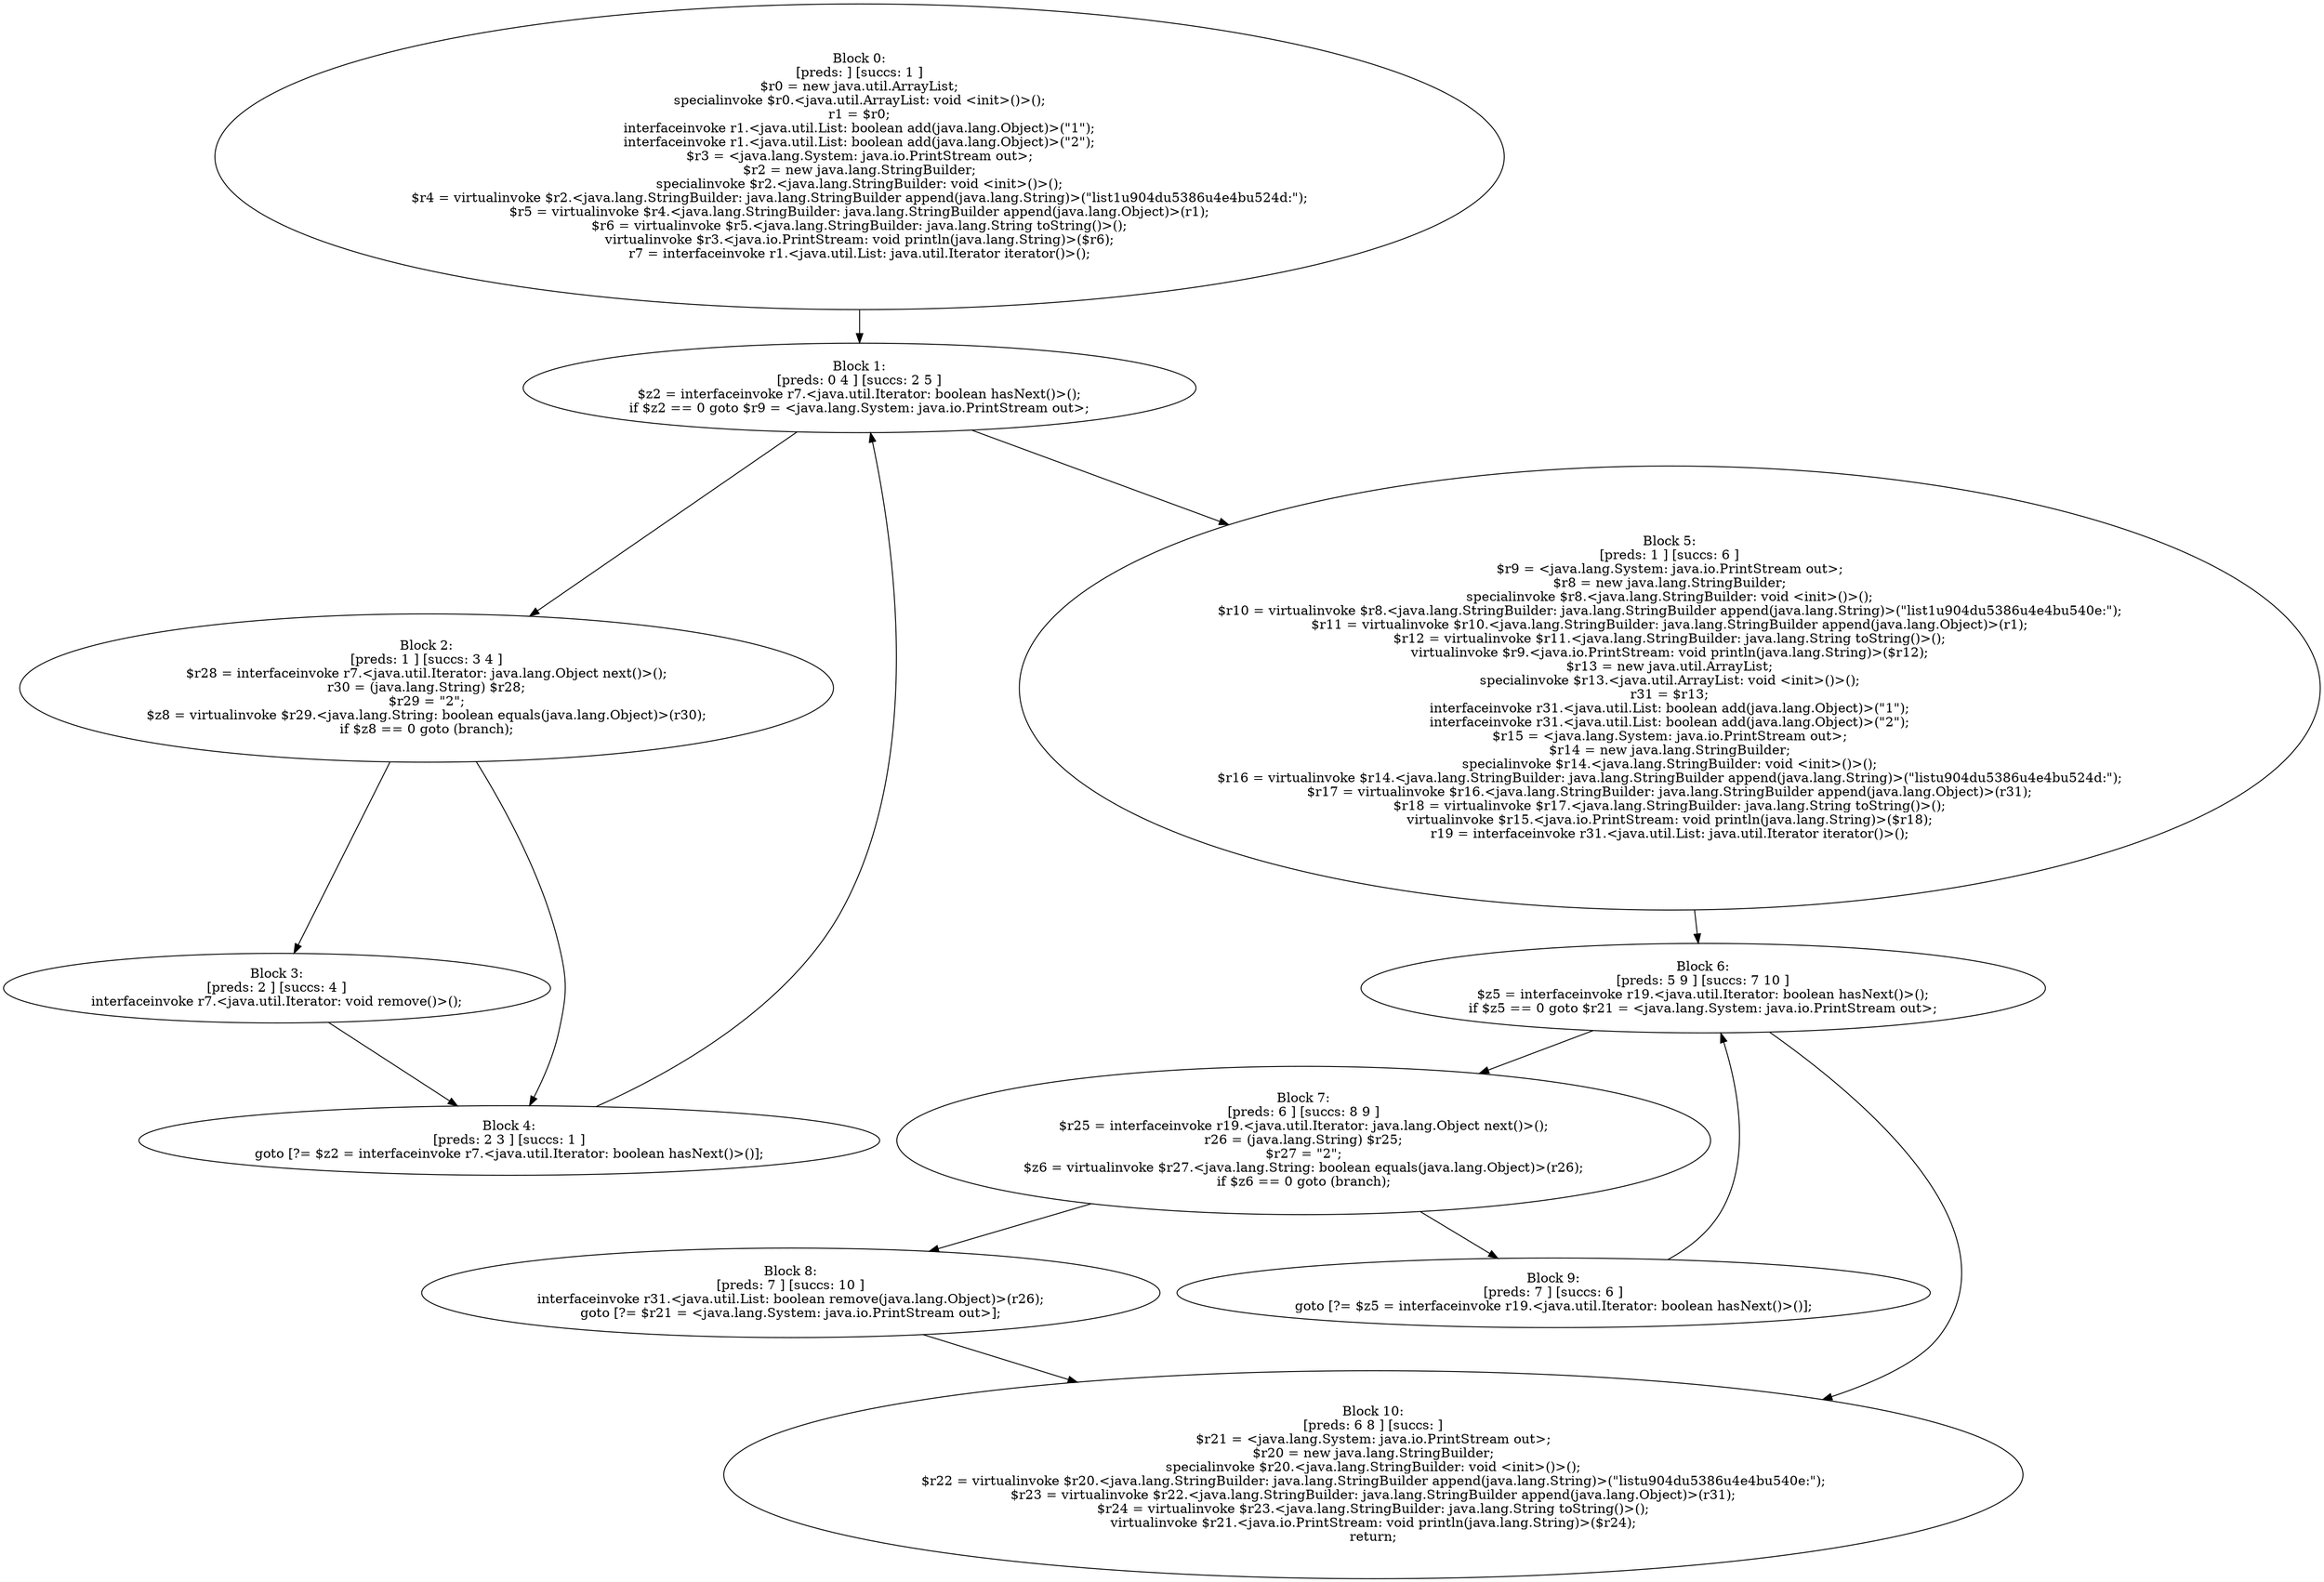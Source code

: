 digraph "unitGraph" {
    "Block 0:
[preds: ] [succs: 1 ]
$r0 = new java.util.ArrayList;
specialinvoke $r0.<java.util.ArrayList: void <init>()>();
r1 = $r0;
interfaceinvoke r1.<java.util.List: boolean add(java.lang.Object)>(\"1\");
interfaceinvoke r1.<java.util.List: boolean add(java.lang.Object)>(\"2\");
$r3 = <java.lang.System: java.io.PrintStream out>;
$r2 = new java.lang.StringBuilder;
specialinvoke $r2.<java.lang.StringBuilder: void <init>()>();
$r4 = virtualinvoke $r2.<java.lang.StringBuilder: java.lang.StringBuilder append(java.lang.String)>(\"list1\u904d\u5386\u4e4b\u524d:\");
$r5 = virtualinvoke $r4.<java.lang.StringBuilder: java.lang.StringBuilder append(java.lang.Object)>(r1);
$r6 = virtualinvoke $r5.<java.lang.StringBuilder: java.lang.String toString()>();
virtualinvoke $r3.<java.io.PrintStream: void println(java.lang.String)>($r6);
r7 = interfaceinvoke r1.<java.util.List: java.util.Iterator iterator()>();
"
    "Block 1:
[preds: 0 4 ] [succs: 2 5 ]
$z2 = interfaceinvoke r7.<java.util.Iterator: boolean hasNext()>();
if $z2 == 0 goto $r9 = <java.lang.System: java.io.PrintStream out>;
"
    "Block 2:
[preds: 1 ] [succs: 3 4 ]
$r28 = interfaceinvoke r7.<java.util.Iterator: java.lang.Object next()>();
r30 = (java.lang.String) $r28;
$r29 = \"2\";
$z8 = virtualinvoke $r29.<java.lang.String: boolean equals(java.lang.Object)>(r30);
if $z8 == 0 goto (branch);
"
    "Block 3:
[preds: 2 ] [succs: 4 ]
interfaceinvoke r7.<java.util.Iterator: void remove()>();
"
    "Block 4:
[preds: 2 3 ] [succs: 1 ]
goto [?= $z2 = interfaceinvoke r7.<java.util.Iterator: boolean hasNext()>()];
"
    "Block 5:
[preds: 1 ] [succs: 6 ]
$r9 = <java.lang.System: java.io.PrintStream out>;
$r8 = new java.lang.StringBuilder;
specialinvoke $r8.<java.lang.StringBuilder: void <init>()>();
$r10 = virtualinvoke $r8.<java.lang.StringBuilder: java.lang.StringBuilder append(java.lang.String)>(\"list1\u904d\u5386\u4e4b\u540e:\");
$r11 = virtualinvoke $r10.<java.lang.StringBuilder: java.lang.StringBuilder append(java.lang.Object)>(r1);
$r12 = virtualinvoke $r11.<java.lang.StringBuilder: java.lang.String toString()>();
virtualinvoke $r9.<java.io.PrintStream: void println(java.lang.String)>($r12);
$r13 = new java.util.ArrayList;
specialinvoke $r13.<java.util.ArrayList: void <init>()>();
r31 = $r13;
interfaceinvoke r31.<java.util.List: boolean add(java.lang.Object)>(\"1\");
interfaceinvoke r31.<java.util.List: boolean add(java.lang.Object)>(\"2\");
$r15 = <java.lang.System: java.io.PrintStream out>;
$r14 = new java.lang.StringBuilder;
specialinvoke $r14.<java.lang.StringBuilder: void <init>()>();
$r16 = virtualinvoke $r14.<java.lang.StringBuilder: java.lang.StringBuilder append(java.lang.String)>(\"list\u904d\u5386\u4e4b\u524d:\");
$r17 = virtualinvoke $r16.<java.lang.StringBuilder: java.lang.StringBuilder append(java.lang.Object)>(r31);
$r18 = virtualinvoke $r17.<java.lang.StringBuilder: java.lang.String toString()>();
virtualinvoke $r15.<java.io.PrintStream: void println(java.lang.String)>($r18);
r19 = interfaceinvoke r31.<java.util.List: java.util.Iterator iterator()>();
"
    "Block 6:
[preds: 5 9 ] [succs: 7 10 ]
$z5 = interfaceinvoke r19.<java.util.Iterator: boolean hasNext()>();
if $z5 == 0 goto $r21 = <java.lang.System: java.io.PrintStream out>;
"
    "Block 7:
[preds: 6 ] [succs: 8 9 ]
$r25 = interfaceinvoke r19.<java.util.Iterator: java.lang.Object next()>();
r26 = (java.lang.String) $r25;
$r27 = \"2\";
$z6 = virtualinvoke $r27.<java.lang.String: boolean equals(java.lang.Object)>(r26);
if $z6 == 0 goto (branch);
"
    "Block 8:
[preds: 7 ] [succs: 10 ]
interfaceinvoke r31.<java.util.List: boolean remove(java.lang.Object)>(r26);
goto [?= $r21 = <java.lang.System: java.io.PrintStream out>];
"
    "Block 9:
[preds: 7 ] [succs: 6 ]
goto [?= $z5 = interfaceinvoke r19.<java.util.Iterator: boolean hasNext()>()];
"
    "Block 10:
[preds: 6 8 ] [succs: ]
$r21 = <java.lang.System: java.io.PrintStream out>;
$r20 = new java.lang.StringBuilder;
specialinvoke $r20.<java.lang.StringBuilder: void <init>()>();
$r22 = virtualinvoke $r20.<java.lang.StringBuilder: java.lang.StringBuilder append(java.lang.String)>(\"list\u904d\u5386\u4e4b\u540e:\");
$r23 = virtualinvoke $r22.<java.lang.StringBuilder: java.lang.StringBuilder append(java.lang.Object)>(r31);
$r24 = virtualinvoke $r23.<java.lang.StringBuilder: java.lang.String toString()>();
virtualinvoke $r21.<java.io.PrintStream: void println(java.lang.String)>($r24);
return;
"
    "Block 0:
[preds: ] [succs: 1 ]
$r0 = new java.util.ArrayList;
specialinvoke $r0.<java.util.ArrayList: void <init>()>();
r1 = $r0;
interfaceinvoke r1.<java.util.List: boolean add(java.lang.Object)>(\"1\");
interfaceinvoke r1.<java.util.List: boolean add(java.lang.Object)>(\"2\");
$r3 = <java.lang.System: java.io.PrintStream out>;
$r2 = new java.lang.StringBuilder;
specialinvoke $r2.<java.lang.StringBuilder: void <init>()>();
$r4 = virtualinvoke $r2.<java.lang.StringBuilder: java.lang.StringBuilder append(java.lang.String)>(\"list1\u904d\u5386\u4e4b\u524d:\");
$r5 = virtualinvoke $r4.<java.lang.StringBuilder: java.lang.StringBuilder append(java.lang.Object)>(r1);
$r6 = virtualinvoke $r5.<java.lang.StringBuilder: java.lang.String toString()>();
virtualinvoke $r3.<java.io.PrintStream: void println(java.lang.String)>($r6);
r7 = interfaceinvoke r1.<java.util.List: java.util.Iterator iterator()>();
"->"Block 1:
[preds: 0 4 ] [succs: 2 5 ]
$z2 = interfaceinvoke r7.<java.util.Iterator: boolean hasNext()>();
if $z2 == 0 goto $r9 = <java.lang.System: java.io.PrintStream out>;
";
    "Block 1:
[preds: 0 4 ] [succs: 2 5 ]
$z2 = interfaceinvoke r7.<java.util.Iterator: boolean hasNext()>();
if $z2 == 0 goto $r9 = <java.lang.System: java.io.PrintStream out>;
"->"Block 2:
[preds: 1 ] [succs: 3 4 ]
$r28 = interfaceinvoke r7.<java.util.Iterator: java.lang.Object next()>();
r30 = (java.lang.String) $r28;
$r29 = \"2\";
$z8 = virtualinvoke $r29.<java.lang.String: boolean equals(java.lang.Object)>(r30);
if $z8 == 0 goto (branch);
";
    "Block 1:
[preds: 0 4 ] [succs: 2 5 ]
$z2 = interfaceinvoke r7.<java.util.Iterator: boolean hasNext()>();
if $z2 == 0 goto $r9 = <java.lang.System: java.io.PrintStream out>;
"->"Block 5:
[preds: 1 ] [succs: 6 ]
$r9 = <java.lang.System: java.io.PrintStream out>;
$r8 = new java.lang.StringBuilder;
specialinvoke $r8.<java.lang.StringBuilder: void <init>()>();
$r10 = virtualinvoke $r8.<java.lang.StringBuilder: java.lang.StringBuilder append(java.lang.String)>(\"list1\u904d\u5386\u4e4b\u540e:\");
$r11 = virtualinvoke $r10.<java.lang.StringBuilder: java.lang.StringBuilder append(java.lang.Object)>(r1);
$r12 = virtualinvoke $r11.<java.lang.StringBuilder: java.lang.String toString()>();
virtualinvoke $r9.<java.io.PrintStream: void println(java.lang.String)>($r12);
$r13 = new java.util.ArrayList;
specialinvoke $r13.<java.util.ArrayList: void <init>()>();
r31 = $r13;
interfaceinvoke r31.<java.util.List: boolean add(java.lang.Object)>(\"1\");
interfaceinvoke r31.<java.util.List: boolean add(java.lang.Object)>(\"2\");
$r15 = <java.lang.System: java.io.PrintStream out>;
$r14 = new java.lang.StringBuilder;
specialinvoke $r14.<java.lang.StringBuilder: void <init>()>();
$r16 = virtualinvoke $r14.<java.lang.StringBuilder: java.lang.StringBuilder append(java.lang.String)>(\"list\u904d\u5386\u4e4b\u524d:\");
$r17 = virtualinvoke $r16.<java.lang.StringBuilder: java.lang.StringBuilder append(java.lang.Object)>(r31);
$r18 = virtualinvoke $r17.<java.lang.StringBuilder: java.lang.String toString()>();
virtualinvoke $r15.<java.io.PrintStream: void println(java.lang.String)>($r18);
r19 = interfaceinvoke r31.<java.util.List: java.util.Iterator iterator()>();
";
    "Block 2:
[preds: 1 ] [succs: 3 4 ]
$r28 = interfaceinvoke r7.<java.util.Iterator: java.lang.Object next()>();
r30 = (java.lang.String) $r28;
$r29 = \"2\";
$z8 = virtualinvoke $r29.<java.lang.String: boolean equals(java.lang.Object)>(r30);
if $z8 == 0 goto (branch);
"->"Block 3:
[preds: 2 ] [succs: 4 ]
interfaceinvoke r7.<java.util.Iterator: void remove()>();
";
    "Block 2:
[preds: 1 ] [succs: 3 4 ]
$r28 = interfaceinvoke r7.<java.util.Iterator: java.lang.Object next()>();
r30 = (java.lang.String) $r28;
$r29 = \"2\";
$z8 = virtualinvoke $r29.<java.lang.String: boolean equals(java.lang.Object)>(r30);
if $z8 == 0 goto (branch);
"->"Block 4:
[preds: 2 3 ] [succs: 1 ]
goto [?= $z2 = interfaceinvoke r7.<java.util.Iterator: boolean hasNext()>()];
";
    "Block 3:
[preds: 2 ] [succs: 4 ]
interfaceinvoke r7.<java.util.Iterator: void remove()>();
"->"Block 4:
[preds: 2 3 ] [succs: 1 ]
goto [?= $z2 = interfaceinvoke r7.<java.util.Iterator: boolean hasNext()>()];
";
    "Block 4:
[preds: 2 3 ] [succs: 1 ]
goto [?= $z2 = interfaceinvoke r7.<java.util.Iterator: boolean hasNext()>()];
"->"Block 1:
[preds: 0 4 ] [succs: 2 5 ]
$z2 = interfaceinvoke r7.<java.util.Iterator: boolean hasNext()>();
if $z2 == 0 goto $r9 = <java.lang.System: java.io.PrintStream out>;
";
    "Block 5:
[preds: 1 ] [succs: 6 ]
$r9 = <java.lang.System: java.io.PrintStream out>;
$r8 = new java.lang.StringBuilder;
specialinvoke $r8.<java.lang.StringBuilder: void <init>()>();
$r10 = virtualinvoke $r8.<java.lang.StringBuilder: java.lang.StringBuilder append(java.lang.String)>(\"list1\u904d\u5386\u4e4b\u540e:\");
$r11 = virtualinvoke $r10.<java.lang.StringBuilder: java.lang.StringBuilder append(java.lang.Object)>(r1);
$r12 = virtualinvoke $r11.<java.lang.StringBuilder: java.lang.String toString()>();
virtualinvoke $r9.<java.io.PrintStream: void println(java.lang.String)>($r12);
$r13 = new java.util.ArrayList;
specialinvoke $r13.<java.util.ArrayList: void <init>()>();
r31 = $r13;
interfaceinvoke r31.<java.util.List: boolean add(java.lang.Object)>(\"1\");
interfaceinvoke r31.<java.util.List: boolean add(java.lang.Object)>(\"2\");
$r15 = <java.lang.System: java.io.PrintStream out>;
$r14 = new java.lang.StringBuilder;
specialinvoke $r14.<java.lang.StringBuilder: void <init>()>();
$r16 = virtualinvoke $r14.<java.lang.StringBuilder: java.lang.StringBuilder append(java.lang.String)>(\"list\u904d\u5386\u4e4b\u524d:\");
$r17 = virtualinvoke $r16.<java.lang.StringBuilder: java.lang.StringBuilder append(java.lang.Object)>(r31);
$r18 = virtualinvoke $r17.<java.lang.StringBuilder: java.lang.String toString()>();
virtualinvoke $r15.<java.io.PrintStream: void println(java.lang.String)>($r18);
r19 = interfaceinvoke r31.<java.util.List: java.util.Iterator iterator()>();
"->"Block 6:
[preds: 5 9 ] [succs: 7 10 ]
$z5 = interfaceinvoke r19.<java.util.Iterator: boolean hasNext()>();
if $z5 == 0 goto $r21 = <java.lang.System: java.io.PrintStream out>;
";
    "Block 6:
[preds: 5 9 ] [succs: 7 10 ]
$z5 = interfaceinvoke r19.<java.util.Iterator: boolean hasNext()>();
if $z5 == 0 goto $r21 = <java.lang.System: java.io.PrintStream out>;
"->"Block 7:
[preds: 6 ] [succs: 8 9 ]
$r25 = interfaceinvoke r19.<java.util.Iterator: java.lang.Object next()>();
r26 = (java.lang.String) $r25;
$r27 = \"2\";
$z6 = virtualinvoke $r27.<java.lang.String: boolean equals(java.lang.Object)>(r26);
if $z6 == 0 goto (branch);
";
    "Block 6:
[preds: 5 9 ] [succs: 7 10 ]
$z5 = interfaceinvoke r19.<java.util.Iterator: boolean hasNext()>();
if $z5 == 0 goto $r21 = <java.lang.System: java.io.PrintStream out>;
"->"Block 10:
[preds: 6 8 ] [succs: ]
$r21 = <java.lang.System: java.io.PrintStream out>;
$r20 = new java.lang.StringBuilder;
specialinvoke $r20.<java.lang.StringBuilder: void <init>()>();
$r22 = virtualinvoke $r20.<java.lang.StringBuilder: java.lang.StringBuilder append(java.lang.String)>(\"list\u904d\u5386\u4e4b\u540e:\");
$r23 = virtualinvoke $r22.<java.lang.StringBuilder: java.lang.StringBuilder append(java.lang.Object)>(r31);
$r24 = virtualinvoke $r23.<java.lang.StringBuilder: java.lang.String toString()>();
virtualinvoke $r21.<java.io.PrintStream: void println(java.lang.String)>($r24);
return;
";
    "Block 7:
[preds: 6 ] [succs: 8 9 ]
$r25 = interfaceinvoke r19.<java.util.Iterator: java.lang.Object next()>();
r26 = (java.lang.String) $r25;
$r27 = \"2\";
$z6 = virtualinvoke $r27.<java.lang.String: boolean equals(java.lang.Object)>(r26);
if $z6 == 0 goto (branch);
"->"Block 8:
[preds: 7 ] [succs: 10 ]
interfaceinvoke r31.<java.util.List: boolean remove(java.lang.Object)>(r26);
goto [?= $r21 = <java.lang.System: java.io.PrintStream out>];
";
    "Block 7:
[preds: 6 ] [succs: 8 9 ]
$r25 = interfaceinvoke r19.<java.util.Iterator: java.lang.Object next()>();
r26 = (java.lang.String) $r25;
$r27 = \"2\";
$z6 = virtualinvoke $r27.<java.lang.String: boolean equals(java.lang.Object)>(r26);
if $z6 == 0 goto (branch);
"->"Block 9:
[preds: 7 ] [succs: 6 ]
goto [?= $z5 = interfaceinvoke r19.<java.util.Iterator: boolean hasNext()>()];
";
    "Block 8:
[preds: 7 ] [succs: 10 ]
interfaceinvoke r31.<java.util.List: boolean remove(java.lang.Object)>(r26);
goto [?= $r21 = <java.lang.System: java.io.PrintStream out>];
"->"Block 10:
[preds: 6 8 ] [succs: ]
$r21 = <java.lang.System: java.io.PrintStream out>;
$r20 = new java.lang.StringBuilder;
specialinvoke $r20.<java.lang.StringBuilder: void <init>()>();
$r22 = virtualinvoke $r20.<java.lang.StringBuilder: java.lang.StringBuilder append(java.lang.String)>(\"list\u904d\u5386\u4e4b\u540e:\");
$r23 = virtualinvoke $r22.<java.lang.StringBuilder: java.lang.StringBuilder append(java.lang.Object)>(r31);
$r24 = virtualinvoke $r23.<java.lang.StringBuilder: java.lang.String toString()>();
virtualinvoke $r21.<java.io.PrintStream: void println(java.lang.String)>($r24);
return;
";
    "Block 9:
[preds: 7 ] [succs: 6 ]
goto [?= $z5 = interfaceinvoke r19.<java.util.Iterator: boolean hasNext()>()];
"->"Block 6:
[preds: 5 9 ] [succs: 7 10 ]
$z5 = interfaceinvoke r19.<java.util.Iterator: boolean hasNext()>();
if $z5 == 0 goto $r21 = <java.lang.System: java.io.PrintStream out>;
";
}
